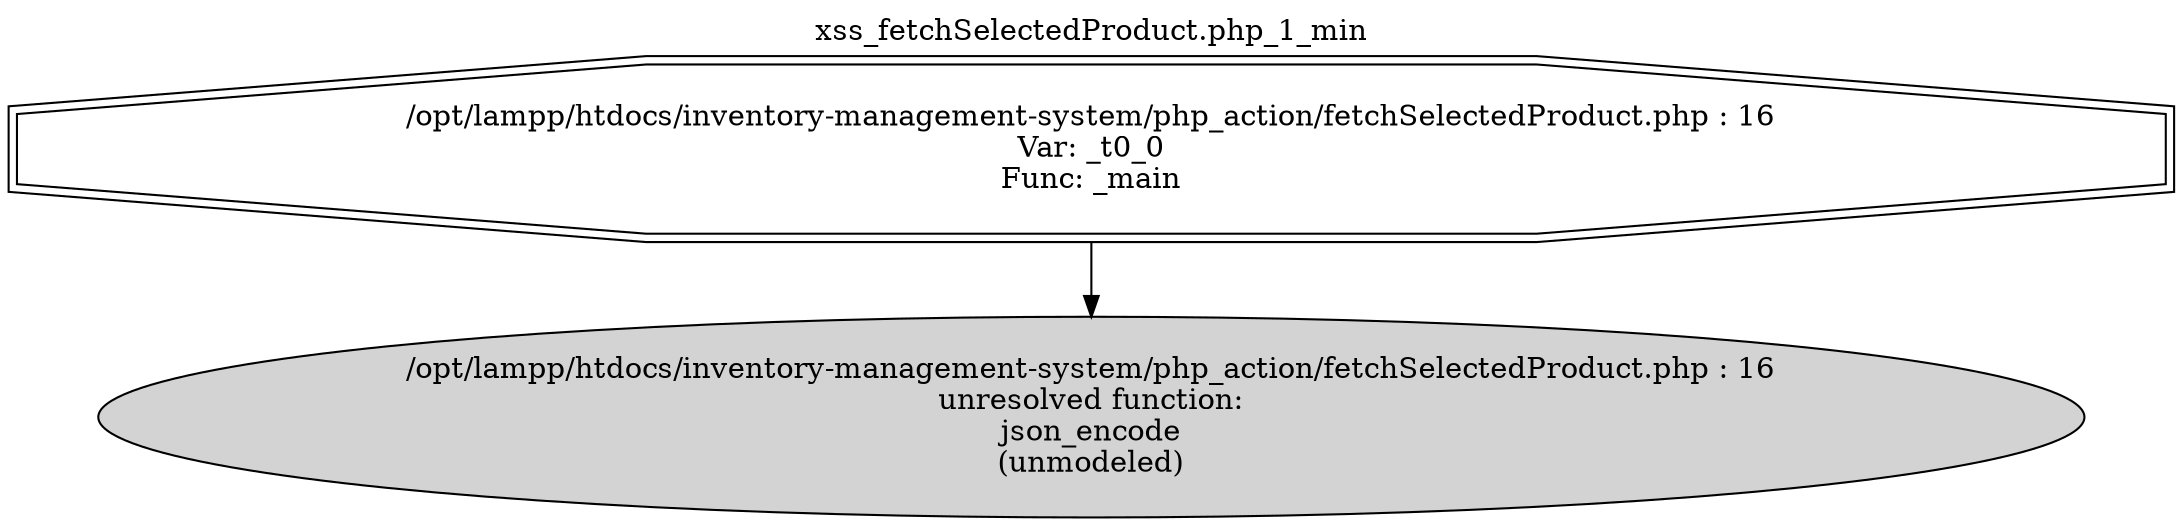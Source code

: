 digraph cfg {
  label="xss_fetchSelectedProduct.php_1_min";
  labelloc=t;
  n1 [shape=doubleoctagon, label="/opt/lampp/htdocs/inventory-management-system/php_action/fetchSelectedProduct.php : 16\nVar: _t0_0\nFunc: _main\n"];
  n2 [shape=ellipse, label="/opt/lampp/htdocs/inventory-management-system/php_action/fetchSelectedProduct.php : 16\nunresolved function:\njson_encode\n(unmodeled)\n",style=filled];
  n1 -> n2;
}
